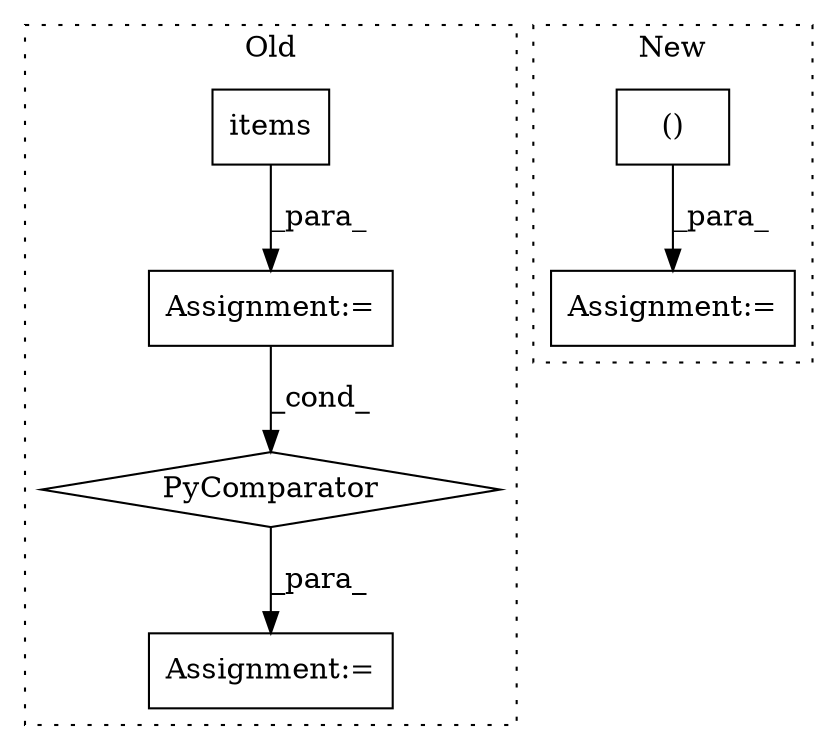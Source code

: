digraph G {
subgraph cluster0 {
1 [label="items" a="32" s="1030" l="7" shape="box"];
4 [label="Assignment:=" a="7" s="1295" l="1" shape="box"];
5 [label="PyComparator" a="113" s="1395" l="28" shape="diamond"];
6 [label="Assignment:=" a="7" s="999" l="1" shape="box"];
label = "Old";
style="dotted";
}
subgraph cluster1 {
2 [label="()" a="106" s="717" l="82" shape="box"];
3 [label="Assignment:=" a="7" s="1058" l="1" shape="box"];
label = "New";
style="dotted";
}
1 -> 6 [label="_para_"];
2 -> 3 [label="_para_"];
5 -> 4 [label="_para_"];
6 -> 5 [label="_cond_"];
}